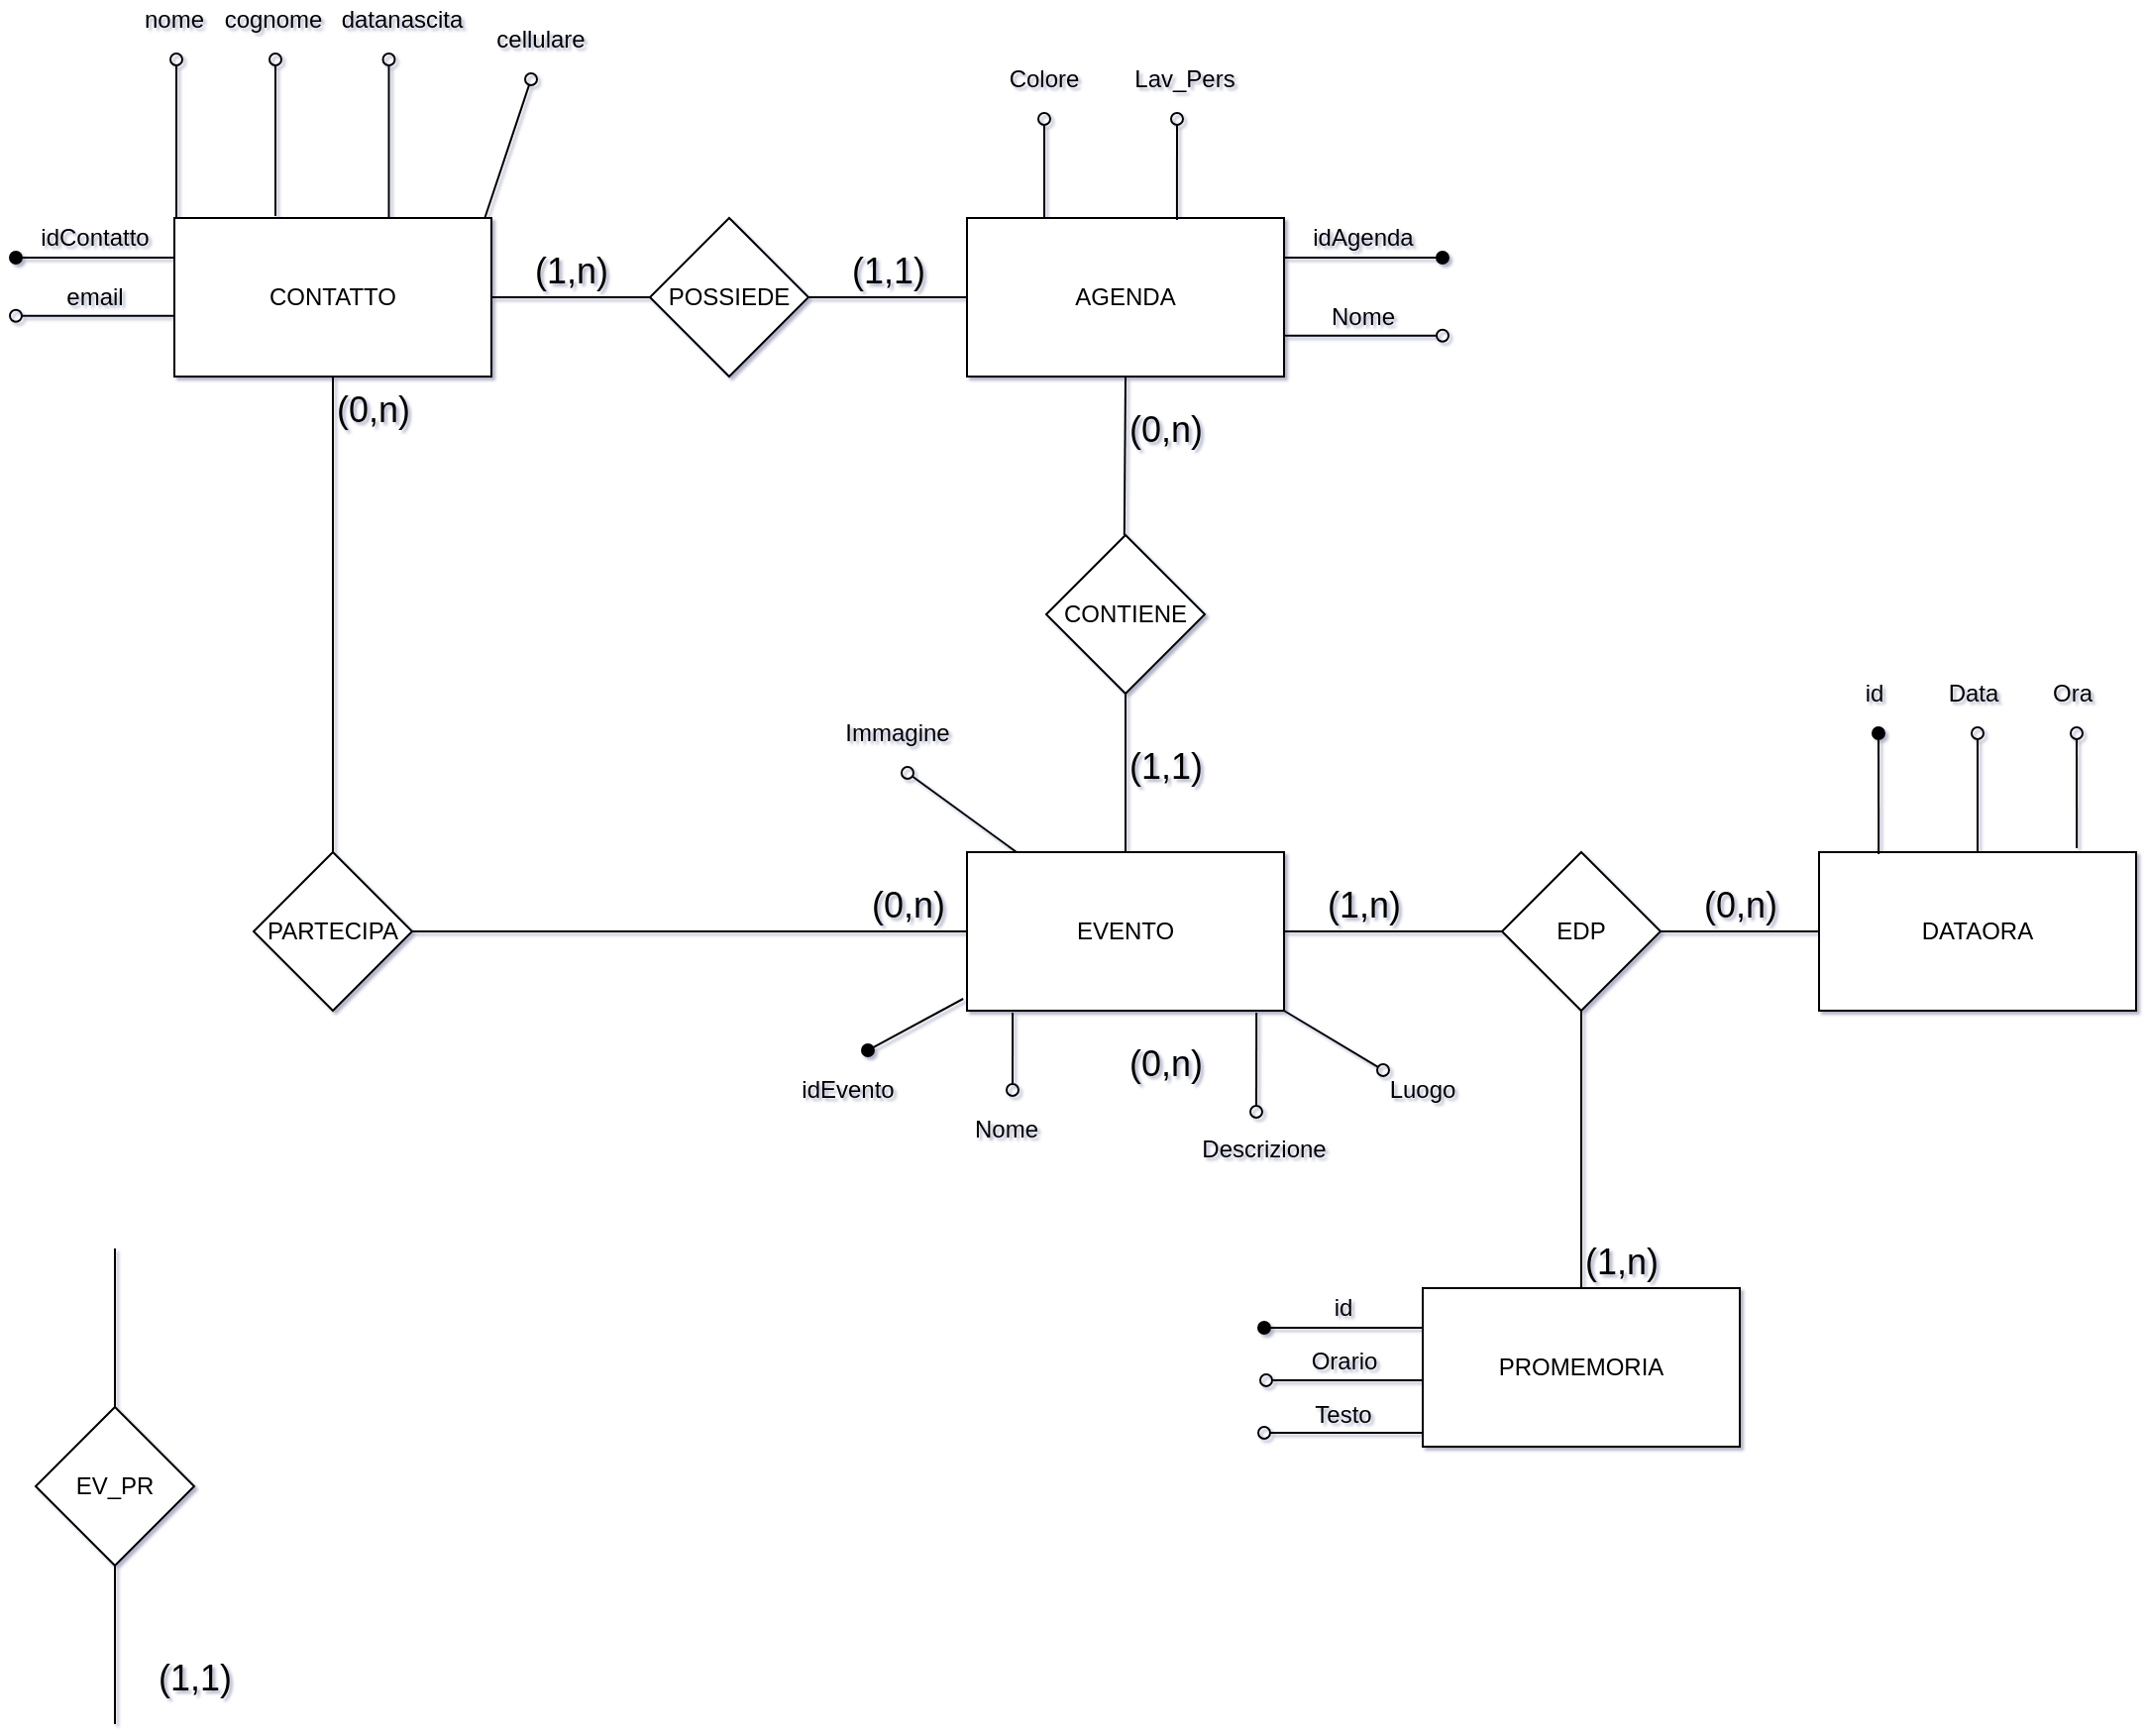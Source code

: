<mxfile version="12.7.0" type="github">
  <diagram id="C5RBs43oDa-KdzZeNtuy" name="Page-1">
    <mxGraphModel dx="2073" dy="1296" grid="1" gridSize="10" guides="1" tooltips="1" connect="1" arrows="1" fold="1" page="0" pageScale="1" pageWidth="827" pageHeight="1169" math="0" shadow="1">
      <root>
        <mxCell id="WIyWlLk6GJQsqaUBKTNV-0"/>
        <mxCell id="WIyWlLk6GJQsqaUBKTNV-1" parent="WIyWlLk6GJQsqaUBKTNV-0"/>
        <mxCell id="aQOUqq8OAmi28eRQVCnU-102" value="EVENTO" style="rounded=0;whiteSpace=wrap;html=1;" vertex="1" parent="WIyWlLk6GJQsqaUBKTNV-1">
          <mxGeometry x="450" y="340" width="160" height="80" as="geometry"/>
        </mxCell>
        <mxCell id="aQOUqq8OAmi28eRQVCnU-103" value="CONTIENE" style="rhombus;whiteSpace=wrap;html=1;" vertex="1" parent="WIyWlLk6GJQsqaUBKTNV-1">
          <mxGeometry x="490" y="180" width="80" height="80" as="geometry"/>
        </mxCell>
        <mxCell id="aQOUqq8OAmi28eRQVCnU-104" value="AGENDA" style="rounded=0;whiteSpace=wrap;html=1;" vertex="1" parent="WIyWlLk6GJQsqaUBKTNV-1">
          <mxGeometry x="450" y="20" width="160" height="80" as="geometry"/>
        </mxCell>
        <mxCell id="aQOUqq8OAmi28eRQVCnU-105" value="CONTATTO" style="rounded=0;whiteSpace=wrap;html=1;" vertex="1" parent="WIyWlLk6GJQsqaUBKTNV-1">
          <mxGeometry x="50" y="20" width="160" height="80" as="geometry"/>
        </mxCell>
        <mxCell id="aQOUqq8OAmi28eRQVCnU-106" value="POSSIEDE" style="rhombus;whiteSpace=wrap;html=1;" vertex="1" parent="WIyWlLk6GJQsqaUBKTNV-1">
          <mxGeometry x="290" y="20" width="80" height="80" as="geometry"/>
        </mxCell>
        <mxCell id="aQOUqq8OAmi28eRQVCnU-107" value="" style="endArrow=none;html=1;rounded=0;exitX=1;exitY=0.5;exitDx=0;exitDy=0;entryX=0;entryY=0.5;entryDx=0;entryDy=0;" edge="1" parent="WIyWlLk6GJQsqaUBKTNV-1" source="aQOUqq8OAmi28eRQVCnU-105" target="aQOUqq8OAmi28eRQVCnU-106">
          <mxGeometry relative="1" as="geometry">
            <mxPoint x="220" y="60" as="sourcePoint"/>
            <mxPoint x="300" y="60" as="targetPoint"/>
          </mxGeometry>
        </mxCell>
        <mxCell id="aQOUqq8OAmi28eRQVCnU-108" value="(1,n)" style="resizable=0;html=1;align=center;verticalAlign=bottom;fontSize=18;" connectable="0" vertex="1" parent="aQOUqq8OAmi28eRQVCnU-107">
          <mxGeometry x="-1" relative="1" as="geometry">
            <mxPoint x="40" as="offset"/>
          </mxGeometry>
        </mxCell>
        <mxCell id="aQOUqq8OAmi28eRQVCnU-109" value="" style="endArrow=none;html=1;rounded=0;exitX=1;exitY=0.5;exitDx=0;exitDy=0;entryX=0;entryY=0.5;entryDx=0;entryDy=0;" edge="1" parent="WIyWlLk6GJQsqaUBKTNV-1">
          <mxGeometry relative="1" as="geometry">
            <mxPoint x="370" y="60" as="sourcePoint"/>
            <mxPoint x="450" y="60" as="targetPoint"/>
          </mxGeometry>
        </mxCell>
        <mxCell id="aQOUqq8OAmi28eRQVCnU-110" value="(1,1)" style="resizable=0;html=1;align=center;verticalAlign=bottom;fontSize=18;" connectable="0" vertex="1" parent="aQOUqq8OAmi28eRQVCnU-109">
          <mxGeometry x="-1" relative="1" as="geometry">
            <mxPoint x="40" as="offset"/>
          </mxGeometry>
        </mxCell>
        <mxCell id="aQOUqq8OAmi28eRQVCnU-111" value="" style="endArrow=none;html=1;rounded=0;exitX=0.5;exitY=1;exitDx=0;exitDy=0;" edge="1" parent="WIyWlLk6GJQsqaUBKTNV-1" source="aQOUqq8OAmi28eRQVCnU-104">
          <mxGeometry relative="1" as="geometry">
            <mxPoint x="529.41" y="110" as="sourcePoint"/>
            <mxPoint x="529.41" y="180" as="targetPoint"/>
          </mxGeometry>
        </mxCell>
        <mxCell id="aQOUqq8OAmi28eRQVCnU-112" value="(0,n)" style="resizable=0;html=1;align=center;verticalAlign=bottom;fontSize=18;" connectable="0" vertex="1" parent="aQOUqq8OAmi28eRQVCnU-111">
          <mxGeometry x="-1" relative="1" as="geometry">
            <mxPoint x="20" y="40" as="offset"/>
          </mxGeometry>
        </mxCell>
        <mxCell id="aQOUqq8OAmi28eRQVCnU-113" value="" style="endArrow=none;html=1;rounded=0;exitX=0.5;exitY=1;exitDx=0;exitDy=0;entryX=0.5;entryY=0;entryDx=0;entryDy=0;" edge="1" parent="WIyWlLk6GJQsqaUBKTNV-1" source="aQOUqq8OAmi28eRQVCnU-103" target="aQOUqq8OAmi28eRQVCnU-102">
          <mxGeometry relative="1" as="geometry">
            <mxPoint x="520" y="270" as="sourcePoint"/>
            <mxPoint x="520" y="340" as="targetPoint"/>
          </mxGeometry>
        </mxCell>
        <mxCell id="aQOUqq8OAmi28eRQVCnU-114" value="(1,1)" style="resizable=0;html=1;align=center;verticalAlign=bottom;fontSize=18;" connectable="0" vertex="1" parent="aQOUqq8OAmi28eRQVCnU-113">
          <mxGeometry x="-1" relative="1" as="geometry">
            <mxPoint x="20" y="50" as="offset"/>
          </mxGeometry>
        </mxCell>
        <mxCell id="aQOUqq8OAmi28eRQVCnU-115" value="" style="endArrow=none;html=1;rounded=0;entryX=0;entryY=0.5;entryDx=0;entryDy=0;exitX=1;exitY=0.5;exitDx=0;exitDy=0;" edge="1" parent="WIyWlLk6GJQsqaUBKTNV-1" source="aQOUqq8OAmi28eRQVCnU-117" target="aQOUqq8OAmi28eRQVCnU-102">
          <mxGeometry relative="1" as="geometry">
            <mxPoint x="130" y="540" as="sourcePoint"/>
            <mxPoint x="250" y="540" as="targetPoint"/>
            <Array as="points">
              <mxPoint x="170" y="380"/>
              <mxPoint x="350" y="380"/>
            </Array>
          </mxGeometry>
        </mxCell>
        <mxCell id="aQOUqq8OAmi28eRQVCnU-116" value="(0,n)" style="resizable=0;html=1;align=center;verticalAlign=bottom;fontSize=18;" connectable="0" vertex="1" parent="aQOUqq8OAmi28eRQVCnU-115">
          <mxGeometry x="-1" relative="1" as="geometry">
            <mxPoint x="250" as="offset"/>
          </mxGeometry>
        </mxCell>
        <mxCell id="aQOUqq8OAmi28eRQVCnU-117" value="PARTECIPA" style="rhombus;whiteSpace=wrap;html=1;" vertex="1" parent="WIyWlLk6GJQsqaUBKTNV-1">
          <mxGeometry x="90" y="340" width="80" height="80" as="geometry"/>
        </mxCell>
        <mxCell id="aQOUqq8OAmi28eRQVCnU-118" value="" style="endArrow=none;html=1;rounded=0;entryX=0.5;entryY=0;entryDx=0;entryDy=0;exitX=0.5;exitY=1;exitDx=0;exitDy=0;" edge="1" parent="WIyWlLk6GJQsqaUBKTNV-1" source="aQOUqq8OAmi28eRQVCnU-105" target="aQOUqq8OAmi28eRQVCnU-117">
          <mxGeometry relative="1" as="geometry">
            <mxPoint x="130" y="100" as="sourcePoint"/>
            <mxPoint x="290" y="540" as="targetPoint"/>
            <Array as="points"/>
          </mxGeometry>
        </mxCell>
        <mxCell id="aQOUqq8OAmi28eRQVCnU-119" value="(0,n)" style="resizable=0;html=1;align=center;verticalAlign=bottom;fontSize=18;" connectable="0" vertex="1" parent="aQOUqq8OAmi28eRQVCnU-118">
          <mxGeometry x="-1" relative="1" as="geometry">
            <mxPoint x="20" y="30" as="offset"/>
          </mxGeometry>
        </mxCell>
        <mxCell id="aQOUqq8OAmi28eRQVCnU-120" value="" style="group" vertex="1" connectable="0" parent="WIyWlLk6GJQsqaUBKTNV-1">
          <mxGeometry x="-30" y="50" width="80" height="20" as="geometry"/>
        </mxCell>
        <mxCell id="aQOUqq8OAmi28eRQVCnU-121" value="" style="endArrow=none;html=1;startArrow=oval;startFill=0;" edge="1" parent="aQOUqq8OAmi28eRQVCnU-120">
          <mxGeometry width="50" height="50" relative="1" as="geometry">
            <mxPoint y="19.41" as="sourcePoint"/>
            <mxPoint x="80" y="19.41" as="targetPoint"/>
          </mxGeometry>
        </mxCell>
        <mxCell id="aQOUqq8OAmi28eRQVCnU-122" value="email" style="text;html=1;strokeColor=none;fillColor=none;align=center;verticalAlign=middle;whiteSpace=wrap;rounded=0;" vertex="1" parent="aQOUqq8OAmi28eRQVCnU-120">
          <mxGeometry x="20" width="40" height="20" as="geometry"/>
        </mxCell>
        <mxCell id="aQOUqq8OAmi28eRQVCnU-123" value="" style="group" vertex="1" connectable="0" parent="WIyWlLk6GJQsqaUBKTNV-1">
          <mxGeometry x="-30" y="20" width="80" height="20" as="geometry"/>
        </mxCell>
        <mxCell id="aQOUqq8OAmi28eRQVCnU-124" value="idContatto" style="text;html=1;strokeColor=none;fillColor=none;align=center;verticalAlign=middle;whiteSpace=wrap;rounded=0;portConstraint=south;snapToPoint=1;" vertex="1" parent="aQOUqq8OAmi28eRQVCnU-123">
          <mxGeometry x="20" width="40" height="20" as="geometry"/>
        </mxCell>
        <mxCell id="aQOUqq8OAmi28eRQVCnU-125" value="" style="endArrow=none;html=1;startArrow=oval;startFill=1;targetPortConstraint=east;" edge="1" parent="aQOUqq8OAmi28eRQVCnU-123">
          <mxGeometry width="50" height="50" relative="1" as="geometry">
            <mxPoint y="20.0" as="sourcePoint"/>
            <mxPoint x="80" y="20.0" as="targetPoint"/>
          </mxGeometry>
        </mxCell>
        <mxCell id="aQOUqq8OAmi28eRQVCnU-126" value="" style="group;rotation=90;" vertex="1" connectable="0" parent="WIyWlLk6GJQsqaUBKTNV-1">
          <mxGeometry x="70" y="-20" width="80" height="20" as="geometry"/>
        </mxCell>
        <mxCell id="aQOUqq8OAmi28eRQVCnU-127" value="" style="endArrow=none;html=1;startArrow=oval;startFill=0;" edge="1" parent="aQOUqq8OAmi28eRQVCnU-126">
          <mxGeometry width="50" height="50" relative="1" as="geometry">
            <mxPoint x="31" y="-40" as="sourcePoint"/>
            <mxPoint x="31" y="39" as="targetPoint"/>
          </mxGeometry>
        </mxCell>
        <mxCell id="aQOUqq8OAmi28eRQVCnU-128" value="cognome" style="text;html=1;strokeColor=none;fillColor=none;align=center;verticalAlign=middle;whiteSpace=wrap;rounded=0;rotation=0;direction=east;flipH=0;" vertex="1" parent="WIyWlLk6GJQsqaUBKTNV-1">
          <mxGeometry x="80" y="-90" width="40" height="20" as="geometry"/>
        </mxCell>
        <mxCell id="aQOUqq8OAmi28eRQVCnU-129" value="" style="group" vertex="1" connectable="0" parent="WIyWlLk6GJQsqaUBKTNV-1">
          <mxGeometry x="30" y="-90" width="40" height="110" as="geometry"/>
        </mxCell>
        <mxCell id="aQOUqq8OAmi28eRQVCnU-130" value="" style="group;rotation=90;" vertex="1" connectable="0" parent="aQOUqq8OAmi28eRQVCnU-129">
          <mxGeometry x="-10" y="60" width="80" height="20" as="geometry"/>
        </mxCell>
        <mxCell id="aQOUqq8OAmi28eRQVCnU-131" value="" style="endArrow=none;html=1;startArrow=oval;startFill=0;" edge="1" parent="aQOUqq8OAmi28eRQVCnU-130">
          <mxGeometry width="50" height="50" relative="1" as="geometry">
            <mxPoint x="31" y="-30" as="sourcePoint"/>
            <mxPoint x="31" y="50" as="targetPoint"/>
          </mxGeometry>
        </mxCell>
        <mxCell id="aQOUqq8OAmi28eRQVCnU-132" value="nome" style="text;html=1;strokeColor=none;fillColor=none;align=center;verticalAlign=middle;whiteSpace=wrap;rounded=0;rotation=0;direction=east;flipH=0;" vertex="1" parent="aQOUqq8OAmi28eRQVCnU-129">
          <mxGeometry width="40" height="20" as="geometry"/>
        </mxCell>
        <mxCell id="aQOUqq8OAmi28eRQVCnU-133" value="" style="group;rotation=90;" vertex="1" connectable="0" parent="WIyWlLk6GJQsqaUBKTNV-1">
          <mxGeometry x="135" y="-30" width="60" height="20" as="geometry"/>
        </mxCell>
        <mxCell id="aQOUqq8OAmi28eRQVCnU-134" value="" style="endArrow=none;html=1;startArrow=oval;startFill=0;" edge="1" parent="aQOUqq8OAmi28eRQVCnU-133">
          <mxGeometry width="50" height="50" relative="1" as="geometry">
            <mxPoint x="23.25" y="-30" as="sourcePoint"/>
            <mxPoint x="23.25" y="50" as="targetPoint"/>
          </mxGeometry>
        </mxCell>
        <mxCell id="aQOUqq8OAmi28eRQVCnU-135" value="datanascita" style="text;html=1;strokeColor=none;fillColor=none;align=center;verticalAlign=middle;whiteSpace=wrap;rounded=0;rotation=0;direction=east;flipH=0;" vertex="1" parent="WIyWlLk6GJQsqaUBKTNV-1">
          <mxGeometry x="150" y="-90" width="30" height="20" as="geometry"/>
        </mxCell>
        <mxCell id="aQOUqq8OAmi28eRQVCnU-136" value="" style="group" vertex="1" connectable="0" parent="WIyWlLk6GJQsqaUBKTNV-1">
          <mxGeometry x="180" y="-90" width="56.25" height="110" as="geometry"/>
        </mxCell>
        <mxCell id="aQOUqq8OAmi28eRQVCnU-137" value="" style="group;rotation=90;" vertex="1" connectable="0" parent="aQOUqq8OAmi28eRQVCnU-136">
          <mxGeometry x="-11.25" y="63.75" width="67.5" height="20" as="geometry"/>
        </mxCell>
        <mxCell id="aQOUqq8OAmi28eRQVCnU-138" value="" style="endArrow=none;html=1;startArrow=oval;startFill=0;" edge="1" parent="aQOUqq8OAmi28eRQVCnU-137">
          <mxGeometry width="50" height="50" relative="1" as="geometry">
            <mxPoint x="61.25" y="-23.75" as="sourcePoint"/>
            <mxPoint x="38.005" y="46" as="targetPoint"/>
          </mxGeometry>
        </mxCell>
        <mxCell id="aQOUqq8OAmi28eRQVCnU-139" value="cellulare" style="text;html=1;strokeColor=none;fillColor=none;align=center;verticalAlign=middle;whiteSpace=wrap;rounded=0;rotation=0;direction=east;flipH=0;" vertex="1" parent="aQOUqq8OAmi28eRQVCnU-136">
          <mxGeometry x="40" y="10" width="30" height="20" as="geometry"/>
        </mxCell>
        <mxCell id="aQOUqq8OAmi28eRQVCnU-140" value="" style="group;flipH=0;flipV=0;rotation=0;" vertex="1" connectable="0" parent="WIyWlLk6GJQsqaUBKTNV-1">
          <mxGeometry x="610" y="20" width="80" height="20" as="geometry"/>
        </mxCell>
        <mxCell id="aQOUqq8OAmi28eRQVCnU-141" value="" style="endArrow=none;html=1;startArrow=oval;startFill=1;targetPortConstraint=east;" edge="1" parent="aQOUqq8OAmi28eRQVCnU-140">
          <mxGeometry width="50" height="50" relative="1" as="geometry">
            <mxPoint x="80" y="20" as="sourcePoint"/>
            <mxPoint y="20" as="targetPoint"/>
          </mxGeometry>
        </mxCell>
        <mxCell id="aQOUqq8OAmi28eRQVCnU-142" value="idAgenda" style="text;html=1;strokeColor=none;fillColor=none;align=center;verticalAlign=middle;whiteSpace=wrap;rounded=0;portConstraint=south;snapToPoint=1;" vertex="1" parent="aQOUqq8OAmi28eRQVCnU-140">
          <mxGeometry x="20" width="40" height="20" as="geometry"/>
        </mxCell>
        <mxCell id="aQOUqq8OAmi28eRQVCnU-143" value="" style="endArrow=none;html=1;rounded=0;exitX=1;exitY=0.5;exitDx=0;exitDy=0;" edge="1" parent="WIyWlLk6GJQsqaUBKTNV-1" source="aQOUqq8OAmi28eRQVCnU-102" target="aQOUqq8OAmi28eRQVCnU-145">
          <mxGeometry relative="1" as="geometry">
            <mxPoint x="610" y="380" as="sourcePoint"/>
            <mxPoint x="690.0" y="380" as="targetPoint"/>
          </mxGeometry>
        </mxCell>
        <mxCell id="aQOUqq8OAmi28eRQVCnU-144" value="(1,n)" style="resizable=0;html=1;align=center;verticalAlign=bottom;fontSize=18;" connectable="0" vertex="1" parent="aQOUqq8OAmi28eRQVCnU-143">
          <mxGeometry x="-1" relative="1" as="geometry">
            <mxPoint x="40" as="offset"/>
          </mxGeometry>
        </mxCell>
        <mxCell id="aQOUqq8OAmi28eRQVCnU-145" value="EDP" style="rhombus;whiteSpace=wrap;html=1;" vertex="1" parent="WIyWlLk6GJQsqaUBKTNV-1">
          <mxGeometry x="720" y="340" width="80" height="80" as="geometry"/>
        </mxCell>
        <mxCell id="aQOUqq8OAmi28eRQVCnU-146" value="" style="endArrow=none;html=1;rounded=0;entryX=0;entryY=0.5;entryDx=0;entryDy=0;" edge="1" parent="WIyWlLk6GJQsqaUBKTNV-1" source="aQOUqq8OAmi28eRQVCnU-145" target="aQOUqq8OAmi28eRQVCnU-148">
          <mxGeometry relative="1" as="geometry">
            <mxPoint x="800" y="380" as="sourcePoint"/>
            <mxPoint x="850.0" y="380" as="targetPoint"/>
          </mxGeometry>
        </mxCell>
        <mxCell id="aQOUqq8OAmi28eRQVCnU-147" value="(0,n)" style="resizable=0;html=1;align=center;verticalAlign=bottom;fontSize=18;" connectable="0" vertex="1" parent="aQOUqq8OAmi28eRQVCnU-146">
          <mxGeometry x="-1" relative="1" as="geometry">
            <mxPoint x="40" as="offset"/>
          </mxGeometry>
        </mxCell>
        <mxCell id="aQOUqq8OAmi28eRQVCnU-148" value="DATAORA" style="rounded=0;whiteSpace=wrap;html=1;" vertex="1" parent="WIyWlLk6GJQsqaUBKTNV-1">
          <mxGeometry x="880" y="340" width="160" height="80" as="geometry"/>
        </mxCell>
        <mxCell id="aQOUqq8OAmi28eRQVCnU-149" value="" style="group" vertex="1" connectable="0" parent="WIyWlLk6GJQsqaUBKTNV-1">
          <mxGeometry x="610" y="60" width="80" height="20" as="geometry"/>
        </mxCell>
        <mxCell id="aQOUqq8OAmi28eRQVCnU-150" value="" style="endArrow=none;html=1;startArrow=oval;startFill=0;" edge="1" parent="aQOUqq8OAmi28eRQVCnU-149">
          <mxGeometry width="50" height="50" relative="1" as="geometry">
            <mxPoint x="80" y="19.41" as="sourcePoint"/>
            <mxPoint y="19.41" as="targetPoint"/>
          </mxGeometry>
        </mxCell>
        <mxCell id="aQOUqq8OAmi28eRQVCnU-151" value="Nome" style="text;html=1;strokeColor=none;fillColor=none;align=center;verticalAlign=middle;whiteSpace=wrap;rounded=0;" vertex="1" parent="aQOUqq8OAmi28eRQVCnU-149">
          <mxGeometry x="20" width="40" height="20" as="geometry"/>
        </mxCell>
        <mxCell id="aQOUqq8OAmi28eRQVCnU-152" value="" style="group" vertex="1" connectable="0" parent="WIyWlLk6GJQsqaUBKTNV-1">
          <mxGeometry x="410" y="470" width="80" height="20" as="geometry"/>
        </mxCell>
        <mxCell id="aQOUqq8OAmi28eRQVCnU-153" value="Nome" style="text;html=1;strokeColor=none;fillColor=none;align=center;verticalAlign=middle;whiteSpace=wrap;rounded=0;" vertex="1" parent="aQOUqq8OAmi28eRQVCnU-152">
          <mxGeometry x="40" width="40" height="20" as="geometry"/>
        </mxCell>
        <mxCell id="aQOUqq8OAmi28eRQVCnU-154" value="" style="endArrow=none;html=1;startArrow=oval;startFill=0;entryX=0.144;entryY=1.013;entryDx=0;entryDy=0;entryPerimeter=0;" edge="1" parent="WIyWlLk6GJQsqaUBKTNV-1" target="aQOUqq8OAmi28eRQVCnU-102">
          <mxGeometry width="50" height="50" relative="1" as="geometry">
            <mxPoint x="473" y="460" as="sourcePoint"/>
            <mxPoint x="459.5" y="410.0" as="targetPoint"/>
            <Array as="points"/>
          </mxGeometry>
        </mxCell>
        <mxCell id="aQOUqq8OAmi28eRQVCnU-155" value="idEvento" style="text;html=1;strokeColor=none;fillColor=none;align=center;verticalAlign=middle;whiteSpace=wrap;rounded=0;portConstraint=south;snapToPoint=1;" vertex="1" parent="WIyWlLk6GJQsqaUBKTNV-1">
          <mxGeometry x="370" y="450" width="40" height="20" as="geometry"/>
        </mxCell>
        <mxCell id="aQOUqq8OAmi28eRQVCnU-156" value="" style="endArrow=none;html=1;startArrow=oval;startFill=1;targetPortConstraint=east;entryX=-0.012;entryY=0.925;entryDx=0;entryDy=0;entryPerimeter=0;" edge="1" parent="WIyWlLk6GJQsqaUBKTNV-1" target="aQOUqq8OAmi28eRQVCnU-102">
          <mxGeometry width="50" height="50" relative="1" as="geometry">
            <mxPoint x="400" y="440" as="sourcePoint"/>
            <mxPoint x="440" y="270" as="targetPoint"/>
            <Array as="points"/>
          </mxGeometry>
        </mxCell>
        <mxCell id="aQOUqq8OAmi28eRQVCnU-157" value="Descrizione" style="text;html=1;strokeColor=none;fillColor=none;align=center;verticalAlign=middle;whiteSpace=wrap;rounded=0;" vertex="1" parent="WIyWlLk6GJQsqaUBKTNV-1">
          <mxGeometry x="580" y="480" width="40" height="20" as="geometry"/>
        </mxCell>
        <mxCell id="aQOUqq8OAmi28eRQVCnU-158" value="" style="endArrow=none;html=1;startArrow=oval;startFill=0;entryX=0.913;entryY=1.013;entryDx=0;entryDy=0;entryPerimeter=0;" edge="1" parent="WIyWlLk6GJQsqaUBKTNV-1" target="aQOUqq8OAmi28eRQVCnU-102">
          <mxGeometry width="50" height="50" relative="1" as="geometry">
            <mxPoint x="596" y="471" as="sourcePoint"/>
            <mxPoint x="604" y="425" as="targetPoint"/>
          </mxGeometry>
        </mxCell>
        <mxCell id="aQOUqq8OAmi28eRQVCnU-159" value="Luogo" style="text;html=1;strokeColor=none;fillColor=none;align=center;verticalAlign=middle;whiteSpace=wrap;rounded=0;" vertex="1" parent="WIyWlLk6GJQsqaUBKTNV-1">
          <mxGeometry x="660" y="450" width="40" height="20" as="geometry"/>
        </mxCell>
        <mxCell id="aQOUqq8OAmi28eRQVCnU-160" value="" style="endArrow=none;html=1;startArrow=oval;startFill=0;entryX=1;entryY=1;entryDx=0;entryDy=0;" edge="1" parent="WIyWlLk6GJQsqaUBKTNV-1" target="aQOUqq8OAmi28eRQVCnU-102">
          <mxGeometry width="50" height="50" relative="1" as="geometry">
            <mxPoint x="660.0" y="450" as="sourcePoint"/>
            <mxPoint x="610" y="420" as="targetPoint"/>
          </mxGeometry>
        </mxCell>
        <mxCell id="aQOUqq8OAmi28eRQVCnU-161" value="EV_PR" style="rhombus;whiteSpace=wrap;html=1;" vertex="1" parent="WIyWlLk6GJQsqaUBKTNV-1">
          <mxGeometry x="-20" y="620" width="80" height="80" as="geometry"/>
        </mxCell>
        <mxCell id="aQOUqq8OAmi28eRQVCnU-162" value="" style="endArrow=none;html=1;entryX=0.5;entryY=0;entryDx=0;entryDy=0;exitX=0.5;exitY=1;exitDx=0;exitDy=0;" edge="1" parent="WIyWlLk6GJQsqaUBKTNV-1" target="aQOUqq8OAmi28eRQVCnU-161">
          <mxGeometry width="50" height="50" relative="1" as="geometry">
            <mxPoint x="20" y="540" as="sourcePoint"/>
            <mxPoint x="-40" y="680" as="targetPoint"/>
          </mxGeometry>
        </mxCell>
        <mxCell id="aQOUqq8OAmi28eRQVCnU-163" value="PROMEMORIA" style="rounded=0;whiteSpace=wrap;html=1;" vertex="1" parent="WIyWlLk6GJQsqaUBKTNV-1">
          <mxGeometry x="680" y="560" width="160" height="80" as="geometry"/>
        </mxCell>
        <mxCell id="aQOUqq8OAmi28eRQVCnU-164" value="" style="endArrow=none;html=1;exitX=0.5;exitY=1;exitDx=0;exitDy=0;entryX=0.5;entryY=0;entryDx=0;entryDy=0;" edge="1" parent="WIyWlLk6GJQsqaUBKTNV-1" source="aQOUqq8OAmi28eRQVCnU-161">
          <mxGeometry width="50" height="50" relative="1" as="geometry">
            <mxPoint x="19.5" y="740" as="sourcePoint"/>
            <mxPoint x="20" y="780" as="targetPoint"/>
          </mxGeometry>
        </mxCell>
        <mxCell id="aQOUqq8OAmi28eRQVCnU-165" value="(1,1)" style="resizable=0;html=1;align=center;verticalAlign=bottom;fontSize=18;" connectable="0" vertex="1" parent="WIyWlLk6GJQsqaUBKTNV-1">
          <mxGeometry x="40" y="720" as="geometry">
            <mxPoint x="20" y="50" as="offset"/>
          </mxGeometry>
        </mxCell>
        <mxCell id="aQOUqq8OAmi28eRQVCnU-166" value="(0,n)" style="resizable=0;html=1;align=center;verticalAlign=bottom;fontSize=18;" connectable="0" vertex="1" parent="WIyWlLk6GJQsqaUBKTNV-1">
          <mxGeometry x="530" y="420" as="geometry">
            <mxPoint x="20" y="40" as="offset"/>
          </mxGeometry>
        </mxCell>
        <mxCell id="aQOUqq8OAmi28eRQVCnU-167" value="" style="group" vertex="1" connectable="0" parent="WIyWlLk6GJQsqaUBKTNV-1">
          <mxGeometry x="898" y="260" width="80" height="20" as="geometry"/>
        </mxCell>
        <mxCell id="aQOUqq8OAmi28eRQVCnU-168" value="" style="endArrow=none;html=1;startArrow=oval;startFill=0;targetPortConstraint=east;" edge="1" parent="WIyWlLk6GJQsqaUBKTNV-1" target="aQOUqq8OAmi28eRQVCnU-148">
          <mxGeometry width="50" height="50" relative="1" as="geometry">
            <mxPoint x="960" y="280" as="sourcePoint"/>
            <mxPoint x="950" y="280" as="targetPoint"/>
          </mxGeometry>
        </mxCell>
        <mxCell id="aQOUqq8OAmi28eRQVCnU-169" value="Data" style="text;html=1;strokeColor=none;fillColor=none;align=center;verticalAlign=middle;whiteSpace=wrap;rounded=0;portConstraint=south;snapToPoint=1;" vertex="1" parent="WIyWlLk6GJQsqaUBKTNV-1">
          <mxGeometry x="938" y="250" width="40" height="20" as="geometry"/>
        </mxCell>
        <mxCell id="aQOUqq8OAmi28eRQVCnU-170" value="" style="group" vertex="1" connectable="0" parent="WIyWlLk6GJQsqaUBKTNV-1">
          <mxGeometry x="600" y="560" width="80" height="20" as="geometry"/>
        </mxCell>
        <mxCell id="aQOUqq8OAmi28eRQVCnU-171" value="id" style="text;html=1;strokeColor=none;fillColor=none;align=center;verticalAlign=middle;whiteSpace=wrap;rounded=0;portConstraint=south;snapToPoint=1;" vertex="1" parent="aQOUqq8OAmi28eRQVCnU-170">
          <mxGeometry x="20" width="40" height="20" as="geometry"/>
        </mxCell>
        <mxCell id="aQOUqq8OAmi28eRQVCnU-172" value="" style="endArrow=none;html=1;startArrow=oval;startFill=1;targetPortConstraint=east;" edge="1" parent="aQOUqq8OAmi28eRQVCnU-170">
          <mxGeometry width="50" height="50" relative="1" as="geometry">
            <mxPoint y="20.0" as="sourcePoint"/>
            <mxPoint x="80" y="20.0" as="targetPoint"/>
          </mxGeometry>
        </mxCell>
        <mxCell id="aQOUqq8OAmi28eRQVCnU-173" value="Orario" style="text;html=1;align=center;verticalAlign=middle;resizable=0;points=[];autosize=1;" vertex="1" parent="WIyWlLk6GJQsqaUBKTNV-1">
          <mxGeometry x="615" y="587" width="50" height="20" as="geometry"/>
        </mxCell>
        <mxCell id="aQOUqq8OAmi28eRQVCnU-174" value="" style="endArrow=none;html=1;startArrow=oval;startFill=0;entryX=1;entryY=0.75;entryDx=0;entryDy=0;" edge="1" parent="WIyWlLk6GJQsqaUBKTNV-1">
          <mxGeometry width="50" height="50" relative="1" as="geometry">
            <mxPoint x="600" y="633" as="sourcePoint"/>
            <mxPoint x="680" y="633" as="targetPoint"/>
          </mxGeometry>
        </mxCell>
        <mxCell id="aQOUqq8OAmi28eRQVCnU-175" value="Testo" style="text;html=1;strokeColor=none;fillColor=none;align=center;verticalAlign=middle;whiteSpace=wrap;rounded=0;" vertex="1" parent="WIyWlLk6GJQsqaUBKTNV-1">
          <mxGeometry x="620" y="614" width="40" height="20" as="geometry"/>
        </mxCell>
        <mxCell id="aQOUqq8OAmi28eRQVCnU-176" value="" style="group" vertex="1" connectable="0" parent="WIyWlLk6GJQsqaUBKTNV-1">
          <mxGeometry x="410" y="320" width="80" height="20" as="geometry"/>
        </mxCell>
        <mxCell id="aQOUqq8OAmi28eRQVCnU-177" value="" style="endArrow=none;html=1;startArrow=oval;startFill=0;" edge="1" parent="aQOUqq8OAmi28eRQVCnU-176" target="aQOUqq8OAmi28eRQVCnU-102">
          <mxGeometry width="50" height="50" relative="1" as="geometry">
            <mxPoint x="10" y="-20" as="sourcePoint"/>
            <mxPoint x="80" y="19" as="targetPoint"/>
          </mxGeometry>
        </mxCell>
        <mxCell id="aQOUqq8OAmi28eRQVCnU-178" value="Immagine" style="text;html=1;strokeColor=none;fillColor=none;align=center;verticalAlign=middle;whiteSpace=wrap;rounded=0;" vertex="1" parent="WIyWlLk6GJQsqaUBKTNV-1">
          <mxGeometry x="395" y="270" width="40" height="20" as="geometry"/>
        </mxCell>
        <mxCell id="aQOUqq8OAmi28eRQVCnU-179" value="" style="endArrow=none;html=1;startArrow=oval;startFill=0;entryX=0;entryY=0.75;entryDx=0;entryDy=0;" edge="1" parent="WIyWlLk6GJQsqaUBKTNV-1">
          <mxGeometry width="50" height="50" relative="1" as="geometry">
            <mxPoint x="601" y="606.5" as="sourcePoint"/>
            <mxPoint x="680" y="606.5" as="targetPoint"/>
          </mxGeometry>
        </mxCell>
        <mxCell id="aQOUqq8OAmi28eRQVCnU-180" value="" style="endArrow=none;html=1;startArrow=oval;startFill=0;entryX=0.5;entryY=0;entryDx=0;entryDy=0;" edge="1" parent="WIyWlLk6GJQsqaUBKTNV-1">
          <mxGeometry width="50" height="50" relative="1" as="geometry">
            <mxPoint x="489" y="-30" as="sourcePoint"/>
            <mxPoint x="489" y="20" as="targetPoint"/>
          </mxGeometry>
        </mxCell>
        <mxCell id="aQOUqq8OAmi28eRQVCnU-181" value="Colore" style="text;html=1;strokeColor=none;fillColor=none;align=center;verticalAlign=middle;whiteSpace=wrap;rounded=0;" vertex="1" parent="WIyWlLk6GJQsqaUBKTNV-1">
          <mxGeometry x="469" y="-60" width="40" height="20" as="geometry"/>
        </mxCell>
        <mxCell id="aQOUqq8OAmi28eRQVCnU-182" value="" style="endArrow=none;html=1;startArrow=oval;startFill=0;entryX=0.681;entryY=0.013;entryDx=0;entryDy=0;entryPerimeter=0;" edge="1" parent="WIyWlLk6GJQsqaUBKTNV-1">
          <mxGeometry width="50" height="50" relative="1" as="geometry">
            <mxPoint x="556" y="-30" as="sourcePoint"/>
            <mxPoint x="555.96" y="21.04" as="targetPoint"/>
          </mxGeometry>
        </mxCell>
        <mxCell id="aQOUqq8OAmi28eRQVCnU-183" value="Lav_Pers" style="text;html=1;strokeColor=none;fillColor=none;align=center;verticalAlign=middle;whiteSpace=wrap;rounded=0;" vertex="1" parent="WIyWlLk6GJQsqaUBKTNV-1">
          <mxGeometry x="540" y="-60" width="40" height="20" as="geometry"/>
        </mxCell>
        <mxCell id="aQOUqq8OAmi28eRQVCnU-184" value="id" style="text;html=1;strokeColor=none;fillColor=none;align=center;verticalAlign=middle;whiteSpace=wrap;rounded=0;portConstraint=south;snapToPoint=1;" vertex="1" parent="WIyWlLk6GJQsqaUBKTNV-1">
          <mxGeometry x="888" y="250" width="40" height="20" as="geometry"/>
        </mxCell>
        <mxCell id="aQOUqq8OAmi28eRQVCnU-185" value="" style="endArrow=none;html=1;startArrow=oval;startFill=1;targetPortConstraint=east;entryX=0.188;entryY=0.013;entryDx=0;entryDy=0;entryPerimeter=0;" edge="1" parent="WIyWlLk6GJQsqaUBKTNV-1" target="aQOUqq8OAmi28eRQVCnU-148">
          <mxGeometry width="50" height="50" relative="1" as="geometry">
            <mxPoint x="910" y="280" as="sourcePoint"/>
            <mxPoint x="890" y="330" as="targetPoint"/>
          </mxGeometry>
        </mxCell>
        <mxCell id="aQOUqq8OAmi28eRQVCnU-186" value="" style="endArrow=none;html=1;startArrow=oval;startFill=0;entryX=0.813;entryY=-0.025;entryDx=0;entryDy=0;entryPerimeter=0;" edge="1" parent="WIyWlLk6GJQsqaUBKTNV-1" target="aQOUqq8OAmi28eRQVCnU-148">
          <mxGeometry width="50" height="50" relative="1" as="geometry">
            <mxPoint x="1010" y="280" as="sourcePoint"/>
            <mxPoint x="1060" y="309.41" as="targetPoint"/>
          </mxGeometry>
        </mxCell>
        <mxCell id="aQOUqq8OAmi28eRQVCnU-187" value="Ora" style="text;html=1;strokeColor=none;fillColor=none;align=center;verticalAlign=middle;whiteSpace=wrap;rounded=0;" vertex="1" parent="WIyWlLk6GJQsqaUBKTNV-1">
          <mxGeometry x="988" y="250" width="40" height="20" as="geometry"/>
        </mxCell>
        <mxCell id="aQOUqq8OAmi28eRQVCnU-190" value="" style="endArrow=none;html=1;rounded=0;exitX=0.5;exitY=1;exitDx=0;exitDy=0;entryX=0.5;entryY=0;entryDx=0;entryDy=0;" edge="1" parent="WIyWlLk6GJQsqaUBKTNV-1" source="aQOUqq8OAmi28eRQVCnU-145" target="aQOUqq8OAmi28eRQVCnU-163">
          <mxGeometry relative="1" as="geometry">
            <mxPoint x="700" y="489.5" as="sourcePoint"/>
            <mxPoint x="810" y="489.5" as="targetPoint"/>
          </mxGeometry>
        </mxCell>
        <mxCell id="aQOUqq8OAmi28eRQVCnU-191" value="(1,n)" style="resizable=0;html=1;align=center;verticalAlign=bottom;fontSize=18;" connectable="0" vertex="1" parent="aQOUqq8OAmi28eRQVCnU-190">
          <mxGeometry x="-1" relative="1" as="geometry">
            <mxPoint x="20" y="140" as="offset"/>
          </mxGeometry>
        </mxCell>
      </root>
    </mxGraphModel>
  </diagram>
</mxfile>
